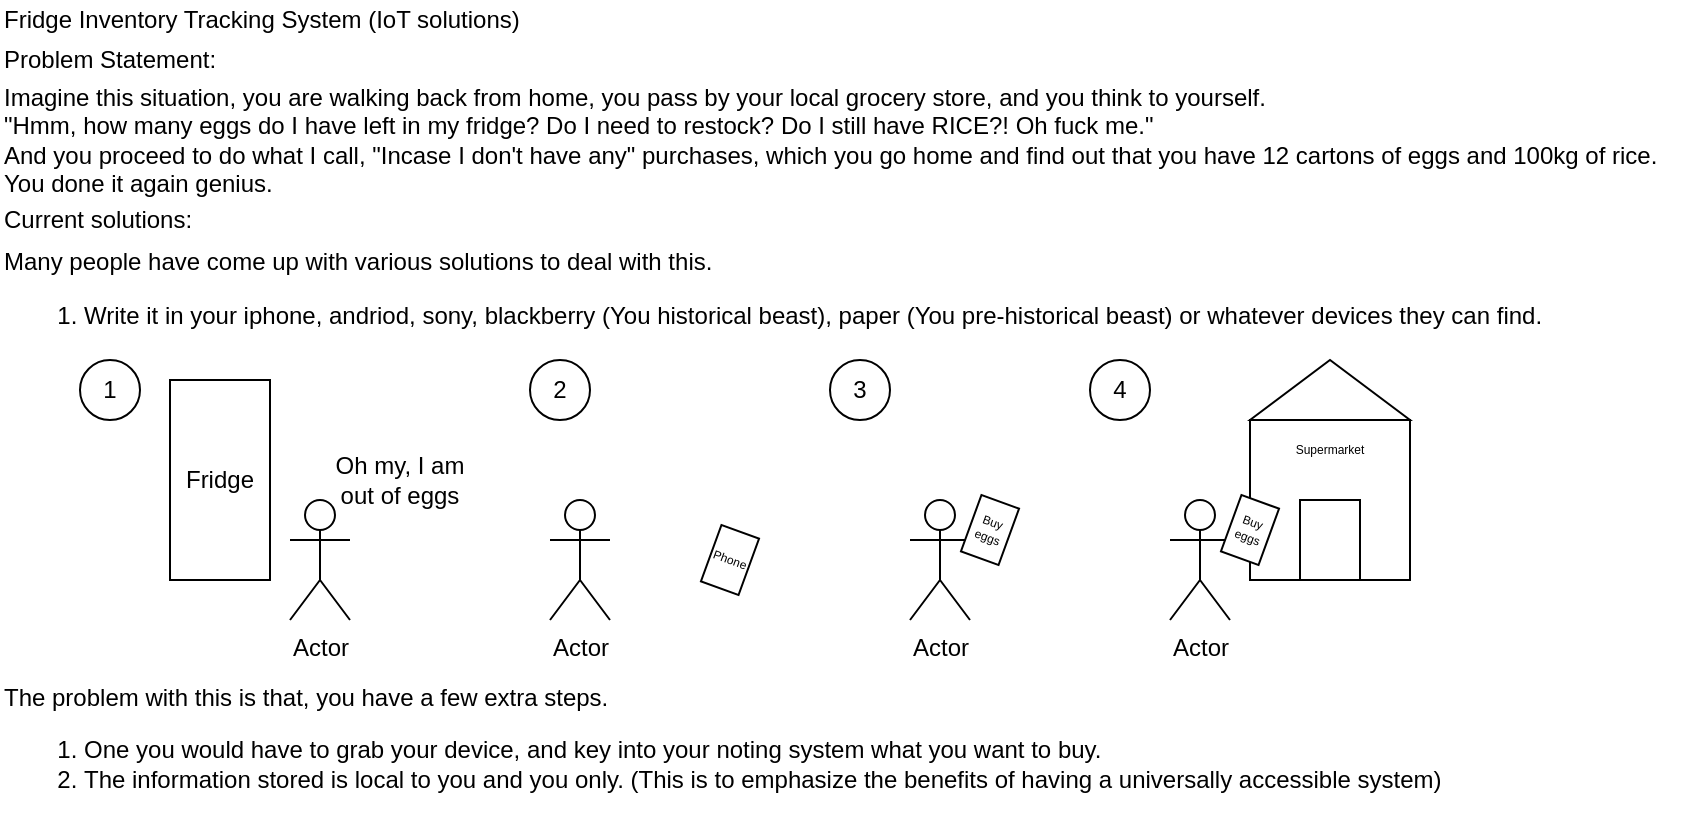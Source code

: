 <mxfile version="13.5.3" type="github"><diagram id="Ra9TlzeEF_QEIY7TeP2H" name="Page-1"><mxGraphModel dx="983" dy="548" grid="1" gridSize="10" guides="1" tooltips="1" connect="1" arrows="1" fold="1" page="1" pageScale="1" pageWidth="850" pageHeight="1100" math="0" shadow="0"><root><mxCell id="0"/><mxCell id="1" parent="0"/><mxCell id="A1P-siqLci43kPSaFTuO-25" value="" style="whiteSpace=wrap;html=1;aspect=fixed;fontSize=6;" vertex="1" parent="1"><mxGeometry x="630" y="220" width="80" height="80" as="geometry"/></mxCell><mxCell id="A1P-siqLci43kPSaFTuO-2" value="Fridge Inventory Tracking System (IoT solutions)" style="text;html=1;align=left;verticalAlign=middle;resizable=0;points=[];autosize=1;" vertex="1" parent="1"><mxGeometry x="5" y="10" width="270" height="20" as="geometry"/></mxCell><mxCell id="A1P-siqLci43kPSaFTuO-4" value="Problem Statement:&amp;nbsp;" style="text;html=1;align=left;verticalAlign=middle;resizable=0;points=[];autosize=1;" vertex="1" parent="1"><mxGeometry x="5" y="30" width="120" height="20" as="geometry"/></mxCell><mxCell id="A1P-siqLci43kPSaFTuO-5" value="Imagine this situation, you are walking back from home, you pass by your local grocery store, and you think to yourself.&lt;br&gt;&quot;Hmm, how many eggs do I have left in my fridge? Do I need to restock? Do I still have RICE?! Oh fuck me.&quot;&lt;br&gt;And you proceed to do what I call, &quot;Incase I don't have any&quot; purchases, which you go home and find out that you have 12 cartons of eggs and 100kg of rice.&lt;br&gt;You done it again genius." style="text;html=1;align=left;verticalAlign=middle;resizable=0;points=[];autosize=1;" vertex="1" parent="1"><mxGeometry x="5" y="50" width="840" height="60" as="geometry"/></mxCell><mxCell id="A1P-siqLci43kPSaFTuO-9" value="Fridge" style="rounded=0;whiteSpace=wrap;html=1;align=center;" vertex="1" parent="1"><mxGeometry x="90" y="200" width="50" height="100" as="geometry"/></mxCell><mxCell id="A1P-siqLci43kPSaFTuO-10" value="Current solutions:" style="text;html=1;align=left;verticalAlign=middle;resizable=0;points=[];autosize=1;" vertex="1" parent="1"><mxGeometry x="5" y="110" width="110" height="20" as="geometry"/></mxCell><mxCell id="A1P-siqLci43kPSaFTuO-11" value="Many people have come up with various solutions to deal with this.&amp;nbsp;&lt;br&gt;&lt;ol&gt;&lt;li&gt;Write it in your iphone, andriod, sony, blackberry (You historical beast), paper (You pre-historical beast) or whatever devices they can find.&lt;/li&gt;&lt;/ol&gt;" style="text;html=1;align=left;verticalAlign=middle;resizable=0;points=[];autosize=1;" vertex="1" parent="1"><mxGeometry x="5" y="130" width="780" height="60" as="geometry"/></mxCell><mxCell id="A1P-siqLci43kPSaFTuO-13" value="1" style="ellipse;whiteSpace=wrap;html=1;aspect=fixed;" vertex="1" parent="1"><mxGeometry x="45" y="190" width="30" height="30" as="geometry"/></mxCell><mxCell id="A1P-siqLci43kPSaFTuO-14" value="Actor" style="shape=umlActor;verticalLabelPosition=bottom;verticalAlign=top;html=1;outlineConnect=0;" vertex="1" parent="1"><mxGeometry x="150" y="260" width="30" height="60" as="geometry"/></mxCell><mxCell id="A1P-siqLci43kPSaFTuO-15" value="Oh my, I am out of eggs" style="text;html=1;strokeColor=none;fillColor=none;align=center;verticalAlign=middle;whiteSpace=wrap;rounded=0;" vertex="1" parent="1"><mxGeometry x="170" y="240" width="70" height="20" as="geometry"/></mxCell><mxCell id="A1P-siqLci43kPSaFTuO-17" value="3" style="ellipse;whiteSpace=wrap;html=1;aspect=fixed;" vertex="1" parent="1"><mxGeometry x="420" y="190" width="30" height="30" as="geometry"/></mxCell><mxCell id="A1P-siqLci43kPSaFTuO-18" value="Actor" style="shape=umlActor;verticalLabelPosition=bottom;verticalAlign=top;html=1;outlineConnect=0;" vertex="1" parent="1"><mxGeometry x="460" y="260" width="30" height="60" as="geometry"/></mxCell><mxCell id="A1P-siqLci43kPSaFTuO-19" value="Buy eggs" style="rounded=0;whiteSpace=wrap;html=1;rotation=20;fontSize=6;" vertex="1" parent="1"><mxGeometry x="490" y="260" width="20" height="30" as="geometry"/></mxCell><mxCell id="A1P-siqLci43kPSaFTuO-22" value="4" style="ellipse;whiteSpace=wrap;html=1;aspect=fixed;" vertex="1" parent="1"><mxGeometry x="550" y="190" width="30" height="30" as="geometry"/></mxCell><mxCell id="A1P-siqLci43kPSaFTuO-23" value="Actor" style="shape=umlActor;verticalLabelPosition=bottom;verticalAlign=top;html=1;outlineConnect=0;" vertex="1" parent="1"><mxGeometry x="590" y="260" width="30" height="60" as="geometry"/></mxCell><mxCell id="A1P-siqLci43kPSaFTuO-24" value="Buy eggs" style="rounded=0;whiteSpace=wrap;html=1;rotation=20;fontSize=6;" vertex="1" parent="1"><mxGeometry x="620" y="260" width="20" height="30" as="geometry"/></mxCell><mxCell id="A1P-siqLci43kPSaFTuO-26" value="" style="triangle;whiteSpace=wrap;html=1;fontSize=6;rotation=-90;" vertex="1" parent="1"><mxGeometry x="655" y="165" width="30" height="80" as="geometry"/></mxCell><mxCell id="A1P-siqLci43kPSaFTuO-27" value="" style="rounded=0;whiteSpace=wrap;html=1;fontSize=6;" vertex="1" parent="1"><mxGeometry x="655" y="260" width="30" height="40" as="geometry"/></mxCell><mxCell id="A1P-siqLci43kPSaFTuO-28" value="Supermarket" style="text;html=1;strokeColor=none;fillColor=none;align=center;verticalAlign=middle;whiteSpace=wrap;rounded=0;fontSize=6;" vertex="1" parent="1"><mxGeometry x="650" y="225" width="40" height="20" as="geometry"/></mxCell><mxCell id="A1P-siqLci43kPSaFTuO-31" value="The problem with this is that, you have a few extra steps. &lt;br&gt;&lt;ol&gt;&lt;li&gt;One you would have to grab your device, and key into your noting system what you want to buy.&lt;/li&gt;&lt;li&gt;The information stored is local to you and you only. (This is to emphasize the benefits of having a universally accessible system)&lt;/li&gt;&lt;/ol&gt;" style="text;html=1;align=left;verticalAlign=middle;resizable=0;points=[];autosize=1;" vertex="1" parent="1"><mxGeometry x="5" y="350" width="730" height="70" as="geometry"/></mxCell><mxCell id="A1P-siqLci43kPSaFTuO-36" value="2" style="ellipse;whiteSpace=wrap;html=1;aspect=fixed;" vertex="1" parent="1"><mxGeometry x="270" y="190" width="30" height="30" as="geometry"/></mxCell><mxCell id="A1P-siqLci43kPSaFTuO-37" value="Actor" style="shape=umlActor;verticalLabelPosition=bottom;verticalAlign=top;html=1;outlineConnect=0;" vertex="1" parent="1"><mxGeometry x="280" y="260" width="30" height="60" as="geometry"/></mxCell><mxCell id="A1P-siqLci43kPSaFTuO-38" value="Phone" style="rounded=0;whiteSpace=wrap;html=1;rotation=20;fontSize=6;" vertex="1" parent="1"><mxGeometry x="360" y="275" width="20" height="30" as="geometry"/></mxCell></root></mxGraphModel></diagram></mxfile>